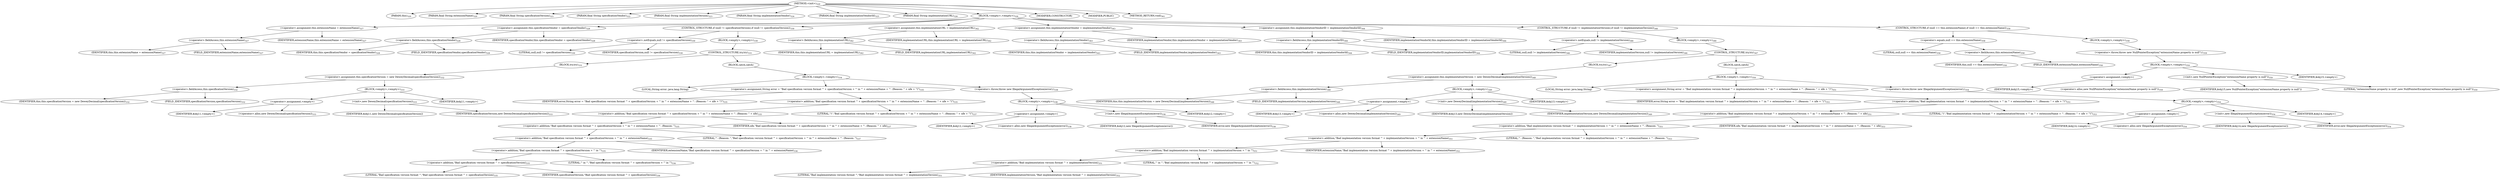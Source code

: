 digraph "&lt;init&gt;" {  
"373" [label = <(METHOD,&lt;init&gt;)<SUB>320</SUB>> ]
"26" [label = <(PARAM,this)<SUB>320</SUB>> ]
"374" [label = <(PARAM,final String extensionName)<SUB>320</SUB>> ]
"375" [label = <(PARAM,final String specificationVersion)<SUB>321</SUB>> ]
"376" [label = <(PARAM,final String specificationVendor)<SUB>322</SUB>> ]
"377" [label = <(PARAM,final String implementationVersion)<SUB>323</SUB>> ]
"378" [label = <(PARAM,final String implementationVendor)<SUB>324</SUB>> ]
"379" [label = <(PARAM,final String implementationVendorId)<SUB>325</SUB>> ]
"380" [label = <(PARAM,final String implementationURL)<SUB>326</SUB>> ]
"381" [label = <(BLOCK,&lt;empty&gt;,&lt;empty&gt;)<SUB>326</SUB>> ]
"382" [label = <(&lt;operator&gt;.assignment,this.extensionName = extensionName)<SUB>327</SUB>> ]
"383" [label = <(&lt;operator&gt;.fieldAccess,this.extensionName)<SUB>327</SUB>> ]
"25" [label = <(IDENTIFIER,this,this.extensionName = extensionName)<SUB>327</SUB>> ]
"384" [label = <(FIELD_IDENTIFIER,extensionName,extensionName)<SUB>327</SUB>> ]
"385" [label = <(IDENTIFIER,extensionName,this.extensionName = extensionName)<SUB>327</SUB>> ]
"386" [label = <(&lt;operator&gt;.assignment,this.specificationVendor = specificationVendor)<SUB>328</SUB>> ]
"387" [label = <(&lt;operator&gt;.fieldAccess,this.specificationVendor)<SUB>328</SUB>> ]
"27" [label = <(IDENTIFIER,this,this.specificationVendor = specificationVendor)<SUB>328</SUB>> ]
"388" [label = <(FIELD_IDENTIFIER,specificationVendor,specificationVendor)<SUB>328</SUB>> ]
"389" [label = <(IDENTIFIER,specificationVendor,this.specificationVendor = specificationVendor)<SUB>328</SUB>> ]
"390" [label = <(CONTROL_STRUCTURE,if (null != specificationVersion),if (null != specificationVersion))<SUB>330</SUB>> ]
"391" [label = <(&lt;operator&gt;.notEquals,null != specificationVersion)<SUB>330</SUB>> ]
"392" [label = <(LITERAL,null,null != specificationVersion)<SUB>330</SUB>> ]
"393" [label = <(IDENTIFIER,specificationVersion,null != specificationVersion)<SUB>330</SUB>> ]
"394" [label = <(BLOCK,&lt;empty&gt;,&lt;empty&gt;)<SUB>330</SUB>> ]
"395" [label = <(CONTROL_STRUCTURE,try,try)<SUB>331</SUB>> ]
"396" [label = <(BLOCK,try,try)<SUB>331</SUB>> ]
"397" [label = <(&lt;operator&gt;.assignment,this.specificationVersion = new DeweyDecimal(specificationVersion))<SUB>332</SUB>> ]
"398" [label = <(&lt;operator&gt;.fieldAccess,this.specificationVersion)<SUB>332</SUB>> ]
"28" [label = <(IDENTIFIER,this,this.specificationVersion = new DeweyDecimal(specificationVersion))<SUB>332</SUB>> ]
"399" [label = <(FIELD_IDENTIFIER,specificationVersion,specificationVersion)<SUB>332</SUB>> ]
"400" [label = <(BLOCK,&lt;empty&gt;,&lt;empty&gt;)<SUB>333</SUB>> ]
"401" [label = <(&lt;operator&gt;.assignment,&lt;empty&gt;)> ]
"402" [label = <(IDENTIFIER,$obj11,&lt;empty&gt;)> ]
"403" [label = <(&lt;operator&gt;.alloc,new DeweyDecimal(specificationVersion))<SUB>333</SUB>> ]
"404" [label = <(&lt;init&gt;,new DeweyDecimal(specificationVersion))<SUB>333</SUB>> ]
"405" [label = <(IDENTIFIER,$obj11,new DeweyDecimal(specificationVersion))> ]
"406" [label = <(IDENTIFIER,specificationVersion,new DeweyDecimal(specificationVersion))<SUB>333</SUB>> ]
"407" [label = <(IDENTIFIER,$obj11,&lt;empty&gt;)> ]
"408" [label = <(BLOCK,catch,catch)> ]
"409" [label = <(BLOCK,&lt;empty&gt;,&lt;empty&gt;)<SUB>334</SUB>> ]
"410" [label = <(LOCAL,String error: java.lang.String)> ]
"411" [label = <(&lt;operator&gt;.assignment,String error = &quot;Bad specification version format '&quot; + specificationVersion + &quot;' in '&quot; + extensionName + &quot;'. (Reason: &quot; + nfe + &quot;)&quot;)<SUB>335</SUB>> ]
"412" [label = <(IDENTIFIER,error,String error = &quot;Bad specification version format '&quot; + specificationVersion + &quot;' in '&quot; + extensionName + &quot;'. (Reason: &quot; + nfe + &quot;)&quot;)<SUB>335</SUB>> ]
"413" [label = <(&lt;operator&gt;.addition,&quot;Bad specification version format '&quot; + specificationVersion + &quot;' in '&quot; + extensionName + &quot;'. (Reason: &quot; + nfe + &quot;)&quot;)<SUB>335</SUB>> ]
"414" [label = <(&lt;operator&gt;.addition,&quot;Bad specification version format '&quot; + specificationVersion + &quot;' in '&quot; + extensionName + &quot;'. (Reason: &quot; + nfe)<SUB>335</SUB>> ]
"415" [label = <(&lt;operator&gt;.addition,&quot;Bad specification version format '&quot; + specificationVersion + &quot;' in '&quot; + extensionName + &quot;'. (Reason: &quot;)<SUB>335</SUB>> ]
"416" [label = <(&lt;operator&gt;.addition,&quot;Bad specification version format '&quot; + specificationVersion + &quot;' in '&quot; + extensionName)<SUB>335</SUB>> ]
"417" [label = <(&lt;operator&gt;.addition,&quot;Bad specification version format '&quot; + specificationVersion + &quot;' in '&quot;)<SUB>335</SUB>> ]
"418" [label = <(&lt;operator&gt;.addition,&quot;Bad specification version format '&quot; + specificationVersion)<SUB>335</SUB>> ]
"419" [label = <(LITERAL,&quot;Bad specification version format '&quot;,&quot;Bad specification version format '&quot; + specificationVersion)<SUB>335</SUB>> ]
"420" [label = <(IDENTIFIER,specificationVersion,&quot;Bad specification version format '&quot; + specificationVersion)<SUB>336</SUB>> ]
"421" [label = <(LITERAL,&quot;' in '&quot;,&quot;Bad specification version format '&quot; + specificationVersion + &quot;' in '&quot;)<SUB>336</SUB>> ]
"422" [label = <(IDENTIFIER,extensionName,&quot;Bad specification version format '&quot; + specificationVersion + &quot;' in '&quot; + extensionName)<SUB>336</SUB>> ]
"423" [label = <(LITERAL,&quot;'. (Reason: &quot;,&quot;Bad specification version format '&quot; + specificationVersion + &quot;' in '&quot; + extensionName + &quot;'. (Reason: &quot;)<SUB>337</SUB>> ]
"424" [label = <(IDENTIFIER,nfe,&quot;Bad specification version format '&quot; + specificationVersion + &quot;' in '&quot; + extensionName + &quot;'. (Reason: &quot; + nfe)<SUB>337</SUB>> ]
"425" [label = <(LITERAL,&quot;)&quot;,&quot;Bad specification version format '&quot; + specificationVersion + &quot;' in '&quot; + extensionName + &quot;'. (Reason: &quot; + nfe + &quot;)&quot;)<SUB>337</SUB>> ]
"426" [label = <(&lt;operator&gt;.throw,throw new IllegalArgumentException(error);)<SUB>338</SUB>> ]
"427" [label = <(BLOCK,&lt;empty&gt;,&lt;empty&gt;)<SUB>338</SUB>> ]
"428" [label = <(&lt;operator&gt;.assignment,&lt;empty&gt;)> ]
"429" [label = <(IDENTIFIER,$obj12,&lt;empty&gt;)> ]
"430" [label = <(&lt;operator&gt;.alloc,new IllegalArgumentException(error))<SUB>338</SUB>> ]
"431" [label = <(&lt;init&gt;,new IllegalArgumentException(error))<SUB>338</SUB>> ]
"432" [label = <(IDENTIFIER,$obj12,new IllegalArgumentException(error))> ]
"433" [label = <(IDENTIFIER,error,new IllegalArgumentException(error))<SUB>338</SUB>> ]
"434" [label = <(IDENTIFIER,$obj12,&lt;empty&gt;)> ]
"435" [label = <(&lt;operator&gt;.assignment,this.implementationURL = implementationURL)<SUB>342</SUB>> ]
"436" [label = <(&lt;operator&gt;.fieldAccess,this.implementationURL)<SUB>342</SUB>> ]
"29" [label = <(IDENTIFIER,this,this.implementationURL = implementationURL)<SUB>342</SUB>> ]
"437" [label = <(FIELD_IDENTIFIER,implementationURL,implementationURL)<SUB>342</SUB>> ]
"438" [label = <(IDENTIFIER,implementationURL,this.implementationURL = implementationURL)<SUB>342</SUB>> ]
"439" [label = <(&lt;operator&gt;.assignment,this.implementationVendor = implementationVendor)<SUB>343</SUB>> ]
"440" [label = <(&lt;operator&gt;.fieldAccess,this.implementationVendor)<SUB>343</SUB>> ]
"30" [label = <(IDENTIFIER,this,this.implementationVendor = implementationVendor)<SUB>343</SUB>> ]
"441" [label = <(FIELD_IDENTIFIER,implementationVendor,implementationVendor)<SUB>343</SUB>> ]
"442" [label = <(IDENTIFIER,implementationVendor,this.implementationVendor = implementationVendor)<SUB>343</SUB>> ]
"443" [label = <(&lt;operator&gt;.assignment,this.implementationVendorID = implementationVendorId)<SUB>344</SUB>> ]
"444" [label = <(&lt;operator&gt;.fieldAccess,this.implementationVendorID)<SUB>344</SUB>> ]
"31" [label = <(IDENTIFIER,this,this.implementationVendorID = implementationVendorId)<SUB>344</SUB>> ]
"445" [label = <(FIELD_IDENTIFIER,implementationVendorID,implementationVendorID)<SUB>344</SUB>> ]
"446" [label = <(IDENTIFIER,implementationVendorId,this.implementationVendorID = implementationVendorId)<SUB>344</SUB>> ]
"447" [label = <(CONTROL_STRUCTURE,if (null != implementationVersion),if (null != implementationVersion))<SUB>346</SUB>> ]
"448" [label = <(&lt;operator&gt;.notEquals,null != implementationVersion)<SUB>346</SUB>> ]
"449" [label = <(LITERAL,null,null != implementationVersion)<SUB>346</SUB>> ]
"450" [label = <(IDENTIFIER,implementationVersion,null != implementationVersion)<SUB>346</SUB>> ]
"451" [label = <(BLOCK,&lt;empty&gt;,&lt;empty&gt;)<SUB>346</SUB>> ]
"452" [label = <(CONTROL_STRUCTURE,try,try)<SUB>347</SUB>> ]
"453" [label = <(BLOCK,try,try)<SUB>347</SUB>> ]
"454" [label = <(&lt;operator&gt;.assignment,this.implementationVersion = new DeweyDecimal(implementationVersion))<SUB>348</SUB>> ]
"455" [label = <(&lt;operator&gt;.fieldAccess,this.implementationVersion)<SUB>348</SUB>> ]
"32" [label = <(IDENTIFIER,this,this.implementationVersion = new DeweyDecimal(implementationVersion))<SUB>348</SUB>> ]
"456" [label = <(FIELD_IDENTIFIER,implementationVersion,implementationVersion)<SUB>348</SUB>> ]
"457" [label = <(BLOCK,&lt;empty&gt;,&lt;empty&gt;)<SUB>349</SUB>> ]
"458" [label = <(&lt;operator&gt;.assignment,&lt;empty&gt;)> ]
"459" [label = <(IDENTIFIER,$obj13,&lt;empty&gt;)> ]
"460" [label = <(&lt;operator&gt;.alloc,new DeweyDecimal(implementationVersion))<SUB>349</SUB>> ]
"461" [label = <(&lt;init&gt;,new DeweyDecimal(implementationVersion))<SUB>349</SUB>> ]
"462" [label = <(IDENTIFIER,$obj13,new DeweyDecimal(implementationVersion))> ]
"463" [label = <(IDENTIFIER,implementationVersion,new DeweyDecimal(implementationVersion))<SUB>349</SUB>> ]
"464" [label = <(IDENTIFIER,$obj13,&lt;empty&gt;)> ]
"465" [label = <(BLOCK,catch,catch)> ]
"466" [label = <(BLOCK,&lt;empty&gt;,&lt;empty&gt;)<SUB>350</SUB>> ]
"467" [label = <(LOCAL,String error: java.lang.String)> ]
"468" [label = <(&lt;operator&gt;.assignment,String error = &quot;Bad implementation version format '&quot; + implementationVersion + &quot;' in '&quot; + extensionName + &quot;'. (Reason: &quot; + nfe + &quot;)&quot;)<SUB>351</SUB>> ]
"469" [label = <(IDENTIFIER,error,String error = &quot;Bad implementation version format '&quot; + implementationVersion + &quot;' in '&quot; + extensionName + &quot;'. (Reason: &quot; + nfe + &quot;)&quot;)<SUB>351</SUB>> ]
"470" [label = <(&lt;operator&gt;.addition,&quot;Bad implementation version format '&quot; + implementationVersion + &quot;' in '&quot; + extensionName + &quot;'. (Reason: &quot; + nfe + &quot;)&quot;)<SUB>351</SUB>> ]
"471" [label = <(&lt;operator&gt;.addition,&quot;Bad implementation version format '&quot; + implementationVersion + &quot;' in '&quot; + extensionName + &quot;'. (Reason: &quot; + nfe)<SUB>351</SUB>> ]
"472" [label = <(&lt;operator&gt;.addition,&quot;Bad implementation version format '&quot; + implementationVersion + &quot;' in '&quot; + extensionName + &quot;'. (Reason: &quot;)<SUB>351</SUB>> ]
"473" [label = <(&lt;operator&gt;.addition,&quot;Bad implementation version format '&quot; + implementationVersion + &quot;' in '&quot; + extensionName)<SUB>351</SUB>> ]
"474" [label = <(&lt;operator&gt;.addition,&quot;Bad implementation version format '&quot; + implementationVersion + &quot;' in '&quot;)<SUB>351</SUB>> ]
"475" [label = <(&lt;operator&gt;.addition,&quot;Bad implementation version format '&quot; + implementationVersion)<SUB>351</SUB>> ]
"476" [label = <(LITERAL,&quot;Bad implementation version format '&quot;,&quot;Bad implementation version format '&quot; + implementationVersion)<SUB>351</SUB>> ]
"477" [label = <(IDENTIFIER,implementationVersion,&quot;Bad implementation version format '&quot; + implementationVersion)<SUB>352</SUB>> ]
"478" [label = <(LITERAL,&quot;' in '&quot;,&quot;Bad implementation version format '&quot; + implementationVersion + &quot;' in '&quot;)<SUB>352</SUB>> ]
"479" [label = <(IDENTIFIER,extensionName,&quot;Bad implementation version format '&quot; + implementationVersion + &quot;' in '&quot; + extensionName)<SUB>352</SUB>> ]
"480" [label = <(LITERAL,&quot;'. (Reason: &quot;,&quot;Bad implementation version format '&quot; + implementationVersion + &quot;' in '&quot; + extensionName + &quot;'. (Reason: &quot;)<SUB>353</SUB>> ]
"481" [label = <(IDENTIFIER,nfe,&quot;Bad implementation version format '&quot; + implementationVersion + &quot;' in '&quot; + extensionName + &quot;'. (Reason: &quot; + nfe)<SUB>353</SUB>> ]
"482" [label = <(LITERAL,&quot;)&quot;,&quot;Bad implementation version format '&quot; + implementationVersion + &quot;' in '&quot; + extensionName + &quot;'. (Reason: &quot; + nfe + &quot;)&quot;)<SUB>353</SUB>> ]
"483" [label = <(&lt;operator&gt;.throw,throw new IllegalArgumentException(error);)<SUB>354</SUB>> ]
"484" [label = <(BLOCK,&lt;empty&gt;,&lt;empty&gt;)<SUB>354</SUB>> ]
"485" [label = <(&lt;operator&gt;.assignment,&lt;empty&gt;)> ]
"486" [label = <(IDENTIFIER,$obj14,&lt;empty&gt;)> ]
"487" [label = <(&lt;operator&gt;.alloc,new IllegalArgumentException(error))<SUB>354</SUB>> ]
"488" [label = <(&lt;init&gt;,new IllegalArgumentException(error))<SUB>354</SUB>> ]
"489" [label = <(IDENTIFIER,$obj14,new IllegalArgumentException(error))> ]
"490" [label = <(IDENTIFIER,error,new IllegalArgumentException(error))<SUB>354</SUB>> ]
"491" [label = <(IDENTIFIER,$obj14,&lt;empty&gt;)> ]
"492" [label = <(CONTROL_STRUCTURE,if (null == this.extensionName),if (null == this.extensionName))<SUB>358</SUB>> ]
"493" [label = <(&lt;operator&gt;.equals,null == this.extensionName)<SUB>358</SUB>> ]
"494" [label = <(LITERAL,null,null == this.extensionName)<SUB>358</SUB>> ]
"495" [label = <(&lt;operator&gt;.fieldAccess,this.extensionName)<SUB>358</SUB>> ]
"33" [label = <(IDENTIFIER,this,null == this.extensionName)<SUB>358</SUB>> ]
"496" [label = <(FIELD_IDENTIFIER,extensionName,extensionName)<SUB>358</SUB>> ]
"497" [label = <(BLOCK,&lt;empty&gt;,&lt;empty&gt;)<SUB>358</SUB>> ]
"498" [label = <(&lt;operator&gt;.throw,throw new NullPointerException(&quot;extensionName property is null&quot;);)<SUB>359</SUB>> ]
"499" [label = <(BLOCK,&lt;empty&gt;,&lt;empty&gt;)<SUB>359</SUB>> ]
"500" [label = <(&lt;operator&gt;.assignment,&lt;empty&gt;)> ]
"501" [label = <(IDENTIFIER,$obj15,&lt;empty&gt;)> ]
"502" [label = <(&lt;operator&gt;.alloc,new NullPointerException(&quot;extensionName property is null&quot;))<SUB>359</SUB>> ]
"503" [label = <(&lt;init&gt;,new NullPointerException(&quot;extensionName property is null&quot;))<SUB>359</SUB>> ]
"504" [label = <(IDENTIFIER,$obj15,new NullPointerException(&quot;extensionName property is null&quot;))> ]
"505" [label = <(LITERAL,&quot;extensionName property is null&quot;,new NullPointerException(&quot;extensionName property is null&quot;))<SUB>359</SUB>> ]
"506" [label = <(IDENTIFIER,$obj15,&lt;empty&gt;)> ]
"507" [label = <(MODIFIER,CONSTRUCTOR)> ]
"508" [label = <(MODIFIER,PUBLIC)> ]
"509" [label = <(METHOD_RETURN,void)<SUB>361</SUB>> ]
  "373" -> "26" 
  "373" -> "374" 
  "373" -> "375" 
  "373" -> "376" 
  "373" -> "377" 
  "373" -> "378" 
  "373" -> "379" 
  "373" -> "380" 
  "373" -> "381" 
  "373" -> "507" 
  "373" -> "508" 
  "373" -> "509" 
  "381" -> "382" 
  "381" -> "386" 
  "381" -> "390" 
  "381" -> "435" 
  "381" -> "439" 
  "381" -> "443" 
  "381" -> "447" 
  "381" -> "492" 
  "382" -> "383" 
  "382" -> "385" 
  "383" -> "25" 
  "383" -> "384" 
  "386" -> "387" 
  "386" -> "389" 
  "387" -> "27" 
  "387" -> "388" 
  "390" -> "391" 
  "390" -> "394" 
  "391" -> "392" 
  "391" -> "393" 
  "394" -> "395" 
  "395" -> "396" 
  "395" -> "408" 
  "396" -> "397" 
  "397" -> "398" 
  "397" -> "400" 
  "398" -> "28" 
  "398" -> "399" 
  "400" -> "401" 
  "400" -> "404" 
  "400" -> "407" 
  "401" -> "402" 
  "401" -> "403" 
  "404" -> "405" 
  "404" -> "406" 
  "408" -> "409" 
  "409" -> "410" 
  "409" -> "411" 
  "409" -> "426" 
  "411" -> "412" 
  "411" -> "413" 
  "413" -> "414" 
  "413" -> "425" 
  "414" -> "415" 
  "414" -> "424" 
  "415" -> "416" 
  "415" -> "423" 
  "416" -> "417" 
  "416" -> "422" 
  "417" -> "418" 
  "417" -> "421" 
  "418" -> "419" 
  "418" -> "420" 
  "426" -> "427" 
  "427" -> "428" 
  "427" -> "431" 
  "427" -> "434" 
  "428" -> "429" 
  "428" -> "430" 
  "431" -> "432" 
  "431" -> "433" 
  "435" -> "436" 
  "435" -> "438" 
  "436" -> "29" 
  "436" -> "437" 
  "439" -> "440" 
  "439" -> "442" 
  "440" -> "30" 
  "440" -> "441" 
  "443" -> "444" 
  "443" -> "446" 
  "444" -> "31" 
  "444" -> "445" 
  "447" -> "448" 
  "447" -> "451" 
  "448" -> "449" 
  "448" -> "450" 
  "451" -> "452" 
  "452" -> "453" 
  "452" -> "465" 
  "453" -> "454" 
  "454" -> "455" 
  "454" -> "457" 
  "455" -> "32" 
  "455" -> "456" 
  "457" -> "458" 
  "457" -> "461" 
  "457" -> "464" 
  "458" -> "459" 
  "458" -> "460" 
  "461" -> "462" 
  "461" -> "463" 
  "465" -> "466" 
  "466" -> "467" 
  "466" -> "468" 
  "466" -> "483" 
  "468" -> "469" 
  "468" -> "470" 
  "470" -> "471" 
  "470" -> "482" 
  "471" -> "472" 
  "471" -> "481" 
  "472" -> "473" 
  "472" -> "480" 
  "473" -> "474" 
  "473" -> "479" 
  "474" -> "475" 
  "474" -> "478" 
  "475" -> "476" 
  "475" -> "477" 
  "483" -> "484" 
  "484" -> "485" 
  "484" -> "488" 
  "484" -> "491" 
  "485" -> "486" 
  "485" -> "487" 
  "488" -> "489" 
  "488" -> "490" 
  "492" -> "493" 
  "492" -> "497" 
  "493" -> "494" 
  "493" -> "495" 
  "495" -> "33" 
  "495" -> "496" 
  "497" -> "498" 
  "498" -> "499" 
  "499" -> "500" 
  "499" -> "503" 
  "499" -> "506" 
  "500" -> "501" 
  "500" -> "502" 
  "503" -> "504" 
  "503" -> "505" 
}
